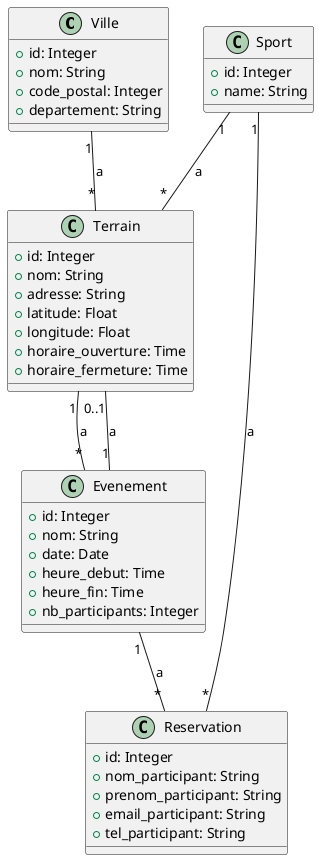 @startuml
class Ville {
  + id: Integer
  + nom: String
  + code_postal: Integer
  + departement: String
}

class Terrain {
  + id: Integer
  + nom: String
  + adresse: String
  + latitude: Float
  + longitude: Float
  + horaire_ouverture: Time
  + horaire_fermeture: Time
}

class Evenement {
  + id: Integer
  + nom: String
  + date: Date
  + heure_debut: Time
  + heure_fin: Time
  + nb_participants: Integer
}

class Sport {
  + id: Integer
  + name: String
}

class Reservation {
  + id: Integer
  + nom_participant: String
  + prenom_participant: String
  + email_participant: String
  + tel_participant: String
}

Ville "1" -- "*" Terrain : a
Terrain "1" -- "*" Evenement : a
Evenement "1" -- "0..1" Terrain : a
Evenement "1" -- "*" Reservation : a
Sport "1" -- "*" Terrain : a
Sport "1" -- "*" Reservation : a
@enduml